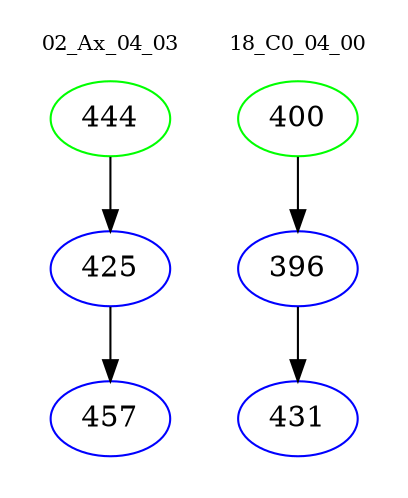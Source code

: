 digraph{
subgraph cluster_0 {
color = white
label = "02_Ax_04_03";
fontsize=10;
T0_444 [label="444", color="green"]
T0_444 -> T0_425 [color="black"]
T0_425 [label="425", color="blue"]
T0_425 -> T0_457 [color="black"]
T0_457 [label="457", color="blue"]
}
subgraph cluster_1 {
color = white
label = "18_C0_04_00";
fontsize=10;
T1_400 [label="400", color="green"]
T1_400 -> T1_396 [color="black"]
T1_396 [label="396", color="blue"]
T1_396 -> T1_431 [color="black"]
T1_431 [label="431", color="blue"]
}
}
